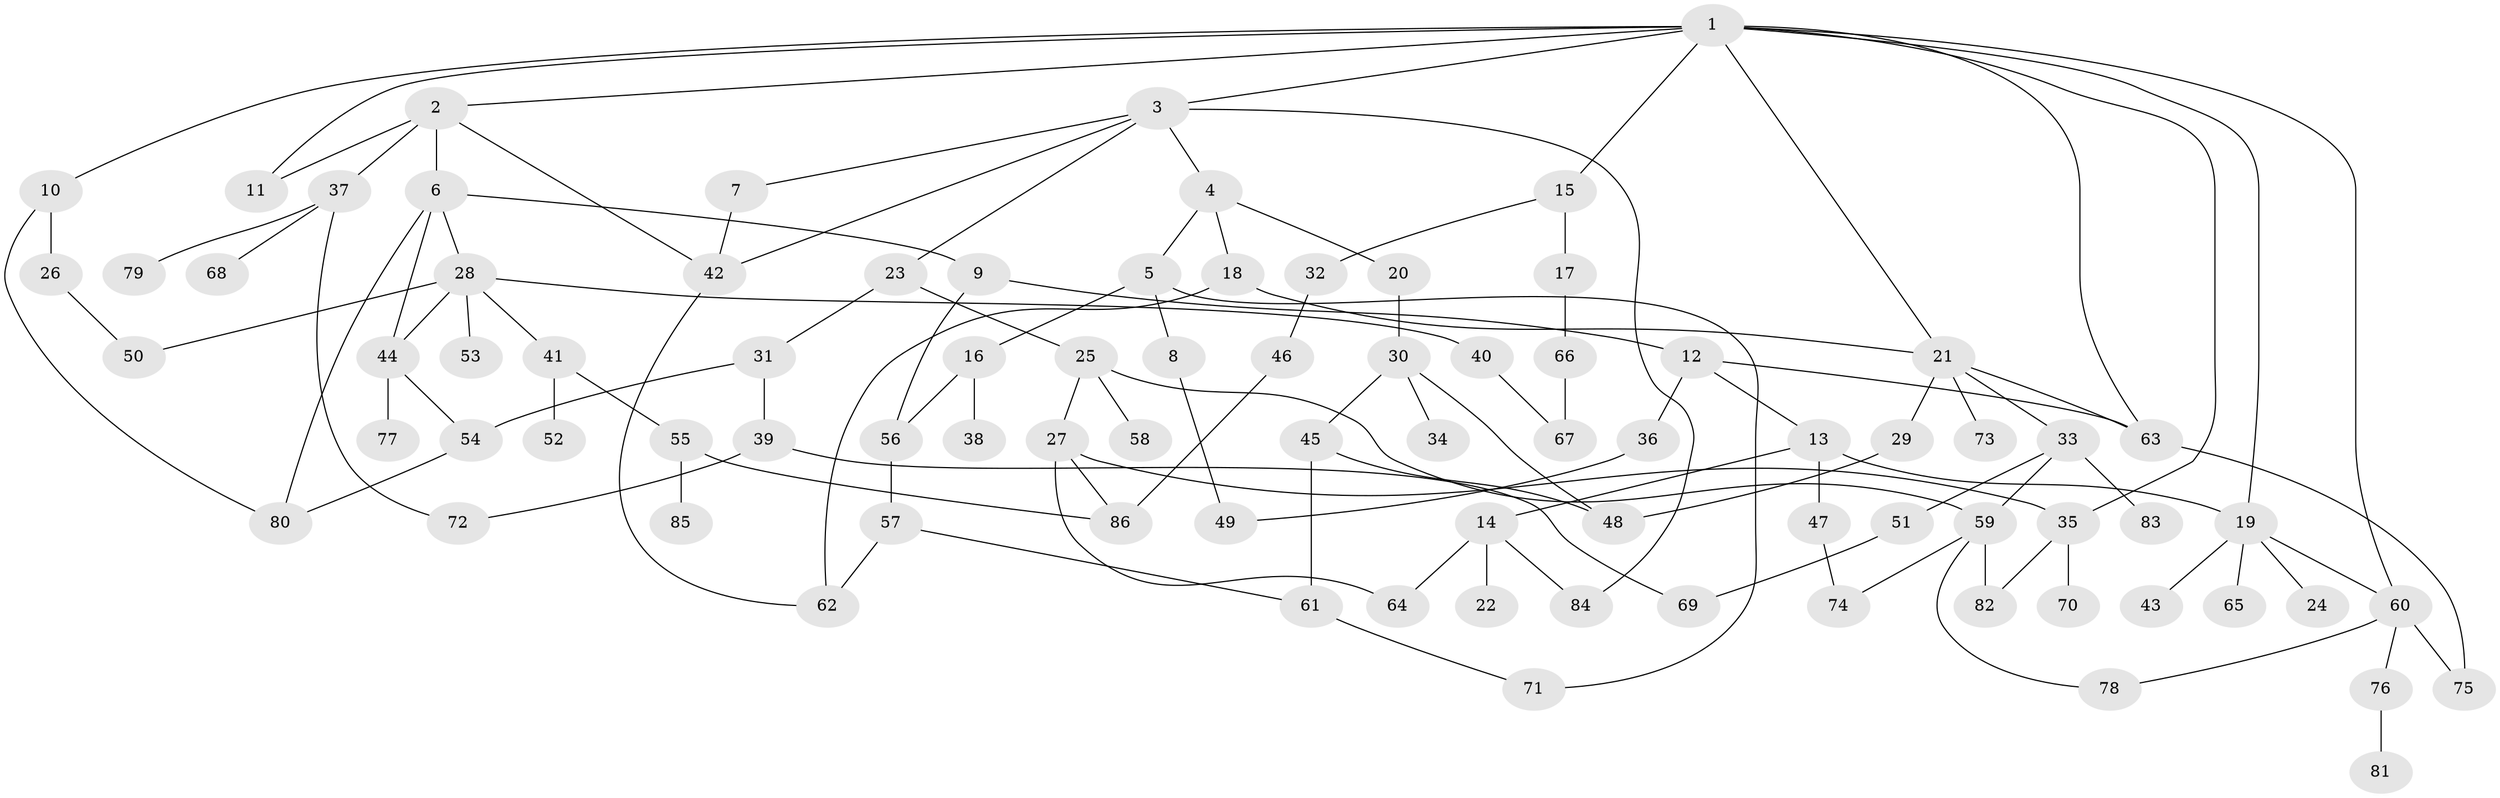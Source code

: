 // coarse degree distribution, {9: 0.017857142857142856, 7: 0.017857142857142856, 6: 0.05357142857142857, 4: 0.16071428571428573, 2: 0.25, 3: 0.17857142857142858, 5: 0.125, 1: 0.19642857142857142}
// Generated by graph-tools (version 1.1) at 2025/23/03/03/25 07:23:31]
// undirected, 86 vertices, 119 edges
graph export_dot {
graph [start="1"]
  node [color=gray90,style=filled];
  1;
  2;
  3;
  4;
  5;
  6;
  7;
  8;
  9;
  10;
  11;
  12;
  13;
  14;
  15;
  16;
  17;
  18;
  19;
  20;
  21;
  22;
  23;
  24;
  25;
  26;
  27;
  28;
  29;
  30;
  31;
  32;
  33;
  34;
  35;
  36;
  37;
  38;
  39;
  40;
  41;
  42;
  43;
  44;
  45;
  46;
  47;
  48;
  49;
  50;
  51;
  52;
  53;
  54;
  55;
  56;
  57;
  58;
  59;
  60;
  61;
  62;
  63;
  64;
  65;
  66;
  67;
  68;
  69;
  70;
  71;
  72;
  73;
  74;
  75;
  76;
  77;
  78;
  79;
  80;
  81;
  82;
  83;
  84;
  85;
  86;
  1 -- 2;
  1 -- 3;
  1 -- 10;
  1 -- 15;
  1 -- 21;
  1 -- 60;
  1 -- 63;
  1 -- 35;
  1 -- 11;
  1 -- 19;
  2 -- 6;
  2 -- 11;
  2 -- 37;
  2 -- 42;
  3 -- 4;
  3 -- 7;
  3 -- 23;
  3 -- 42;
  3 -- 84;
  4 -- 5;
  4 -- 18;
  4 -- 20;
  5 -- 8;
  5 -- 16;
  5 -- 71;
  6 -- 9;
  6 -- 28;
  6 -- 44;
  6 -- 80;
  7 -- 42;
  8 -- 49;
  9 -- 12;
  9 -- 56;
  10 -- 26;
  10 -- 80;
  12 -- 13;
  12 -- 36;
  12 -- 63;
  13 -- 14;
  13 -- 19;
  13 -- 47;
  14 -- 22;
  14 -- 64;
  14 -- 84;
  15 -- 17;
  15 -- 32;
  16 -- 38;
  16 -- 56;
  17 -- 66;
  18 -- 62;
  18 -- 21;
  19 -- 24;
  19 -- 43;
  19 -- 65;
  19 -- 60;
  20 -- 30;
  21 -- 29;
  21 -- 33;
  21 -- 73;
  21 -- 63;
  23 -- 25;
  23 -- 31;
  25 -- 27;
  25 -- 58;
  25 -- 59;
  26 -- 50;
  27 -- 35;
  27 -- 64;
  27 -- 86;
  28 -- 40;
  28 -- 41;
  28 -- 44;
  28 -- 53;
  28 -- 50;
  29 -- 48;
  30 -- 34;
  30 -- 45;
  30 -- 48;
  31 -- 39;
  31 -- 54;
  32 -- 46;
  33 -- 51;
  33 -- 83;
  33 -- 59;
  35 -- 70;
  35 -- 82;
  36 -- 49;
  37 -- 68;
  37 -- 72;
  37 -- 79;
  39 -- 69;
  39 -- 72;
  40 -- 67;
  41 -- 52;
  41 -- 55;
  42 -- 62;
  44 -- 54;
  44 -- 77;
  45 -- 48;
  45 -- 61;
  46 -- 86;
  47 -- 74;
  51 -- 69;
  54 -- 80;
  55 -- 85;
  55 -- 86;
  56 -- 57;
  57 -- 62;
  57 -- 61;
  59 -- 82;
  59 -- 78;
  59 -- 74;
  60 -- 76;
  60 -- 78;
  60 -- 75;
  61 -- 71;
  63 -- 75;
  66 -- 67;
  76 -- 81;
}

